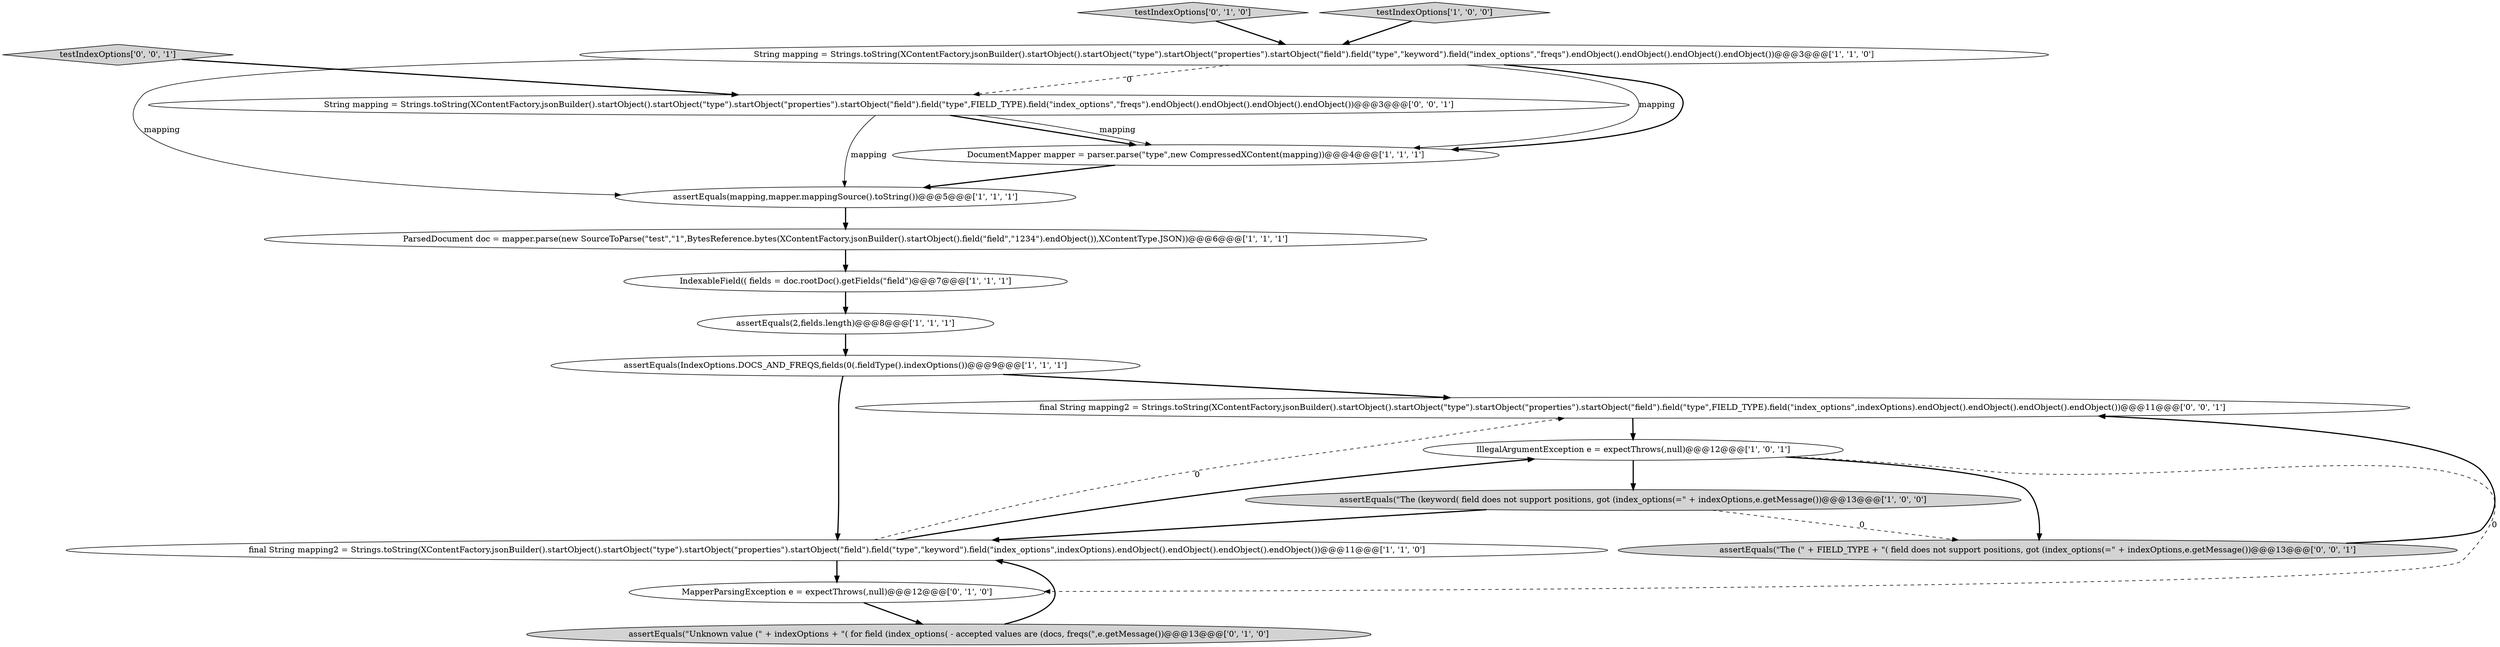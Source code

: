 digraph {
17 [style = filled, label = "testIndexOptions['0', '0', '1']", fillcolor = lightgray, shape = diamond image = "AAA0AAABBB3BBB"];
0 [style = filled, label = "String mapping = Strings.toString(XContentFactory.jsonBuilder().startObject().startObject(\"type\").startObject(\"properties\").startObject(\"field\").field(\"type\",\"keyword\").field(\"index_options\",\"freqs\").endObject().endObject().endObject().endObject())@@@3@@@['1', '1', '0']", fillcolor = white, shape = ellipse image = "AAA0AAABBB1BBB"];
14 [style = filled, label = "String mapping = Strings.toString(XContentFactory.jsonBuilder().startObject().startObject(\"type\").startObject(\"properties\").startObject(\"field\").field(\"type\",FIELD_TYPE).field(\"index_options\",\"freqs\").endObject().endObject().endObject().endObject())@@@3@@@['0', '0', '1']", fillcolor = white, shape = ellipse image = "AAA0AAABBB3BBB"];
9 [style = filled, label = "assertEquals(\"The (keyword( field does not support positions, got (index_options(=\" + indexOptions,e.getMessage())@@@13@@@['1', '0', '0']", fillcolor = lightgray, shape = ellipse image = "AAA0AAABBB1BBB"];
10 [style = filled, label = "DocumentMapper mapper = parser.parse(\"type\",new CompressedXContent(mapping))@@@4@@@['1', '1', '1']", fillcolor = white, shape = ellipse image = "AAA0AAABBB1BBB"];
5 [style = filled, label = "IndexableField(( fields = doc.rootDoc().getFields(\"field\")@@@7@@@['1', '1', '1']", fillcolor = white, shape = ellipse image = "AAA0AAABBB1BBB"];
11 [style = filled, label = "testIndexOptions['0', '1', '0']", fillcolor = lightgray, shape = diamond image = "AAA0AAABBB2BBB"];
15 [style = filled, label = "final String mapping2 = Strings.toString(XContentFactory.jsonBuilder().startObject().startObject(\"type\").startObject(\"properties\").startObject(\"field\").field(\"type\",FIELD_TYPE).field(\"index_options\",indexOptions).endObject().endObject().endObject().endObject())@@@11@@@['0', '0', '1']", fillcolor = white, shape = ellipse image = "AAA0AAABBB3BBB"];
3 [style = filled, label = "final String mapping2 = Strings.toString(XContentFactory.jsonBuilder().startObject().startObject(\"type\").startObject(\"properties\").startObject(\"field\").field(\"type\",\"keyword\").field(\"index_options\",indexOptions).endObject().endObject().endObject().endObject())@@@11@@@['1', '1', '0']", fillcolor = white, shape = ellipse image = "AAA0AAABBB1BBB"];
1 [style = filled, label = "testIndexOptions['1', '0', '0']", fillcolor = lightgray, shape = diamond image = "AAA0AAABBB1BBB"];
13 [style = filled, label = "assertEquals(\"Unknown value (\" + indexOptions + \"( for field (index_options( - accepted values are (docs, freqs(\",e.getMessage())@@@13@@@['0', '1', '0']", fillcolor = lightgray, shape = ellipse image = "AAA0AAABBB2BBB"];
16 [style = filled, label = "assertEquals(\"The (\" + FIELD_TYPE + \"( field does not support positions, got (index_options(=\" + indexOptions,e.getMessage())@@@13@@@['0', '0', '1']", fillcolor = lightgray, shape = ellipse image = "AAA0AAABBB3BBB"];
2 [style = filled, label = "assertEquals(IndexOptions.DOCS_AND_FREQS,fields(0(.fieldType().indexOptions())@@@9@@@['1', '1', '1']", fillcolor = white, shape = ellipse image = "AAA0AAABBB1BBB"];
12 [style = filled, label = "MapperParsingException e = expectThrows(,null)@@@12@@@['0', '1', '0']", fillcolor = white, shape = ellipse image = "AAA1AAABBB2BBB"];
8 [style = filled, label = "ParsedDocument doc = mapper.parse(new SourceToParse(\"test\",\"1\",BytesReference.bytes(XContentFactory.jsonBuilder().startObject().field(\"field\",\"1234\").endObject()),XContentType.JSON))@@@6@@@['1', '1', '1']", fillcolor = white, shape = ellipse image = "AAA0AAABBB1BBB"];
4 [style = filled, label = "IllegalArgumentException e = expectThrows(,null)@@@12@@@['1', '0', '1']", fillcolor = white, shape = ellipse image = "AAA0AAABBB1BBB"];
6 [style = filled, label = "assertEquals(2,fields.length)@@@8@@@['1', '1', '1']", fillcolor = white, shape = ellipse image = "AAA0AAABBB1BBB"];
7 [style = filled, label = "assertEquals(mapping,mapper.mappingSource().toString())@@@5@@@['1', '1', '1']", fillcolor = white, shape = ellipse image = "AAA0AAABBB1BBB"];
0->10 [style = solid, label="mapping"];
7->8 [style = bold, label=""];
4->12 [style = dashed, label="0"];
8->5 [style = bold, label=""];
4->16 [style = bold, label=""];
11->0 [style = bold, label=""];
15->4 [style = bold, label=""];
9->3 [style = bold, label=""];
16->15 [style = bold, label=""];
0->14 [style = dashed, label="0"];
17->14 [style = bold, label=""];
9->16 [style = dashed, label="0"];
6->2 [style = bold, label=""];
12->13 [style = bold, label=""];
2->3 [style = bold, label=""];
0->10 [style = bold, label=""];
10->7 [style = bold, label=""];
14->7 [style = solid, label="mapping"];
3->12 [style = bold, label=""];
4->9 [style = bold, label=""];
3->15 [style = dashed, label="0"];
13->3 [style = bold, label=""];
0->7 [style = solid, label="mapping"];
14->10 [style = bold, label=""];
2->15 [style = bold, label=""];
3->4 [style = bold, label=""];
5->6 [style = bold, label=""];
14->10 [style = solid, label="mapping"];
1->0 [style = bold, label=""];
}
